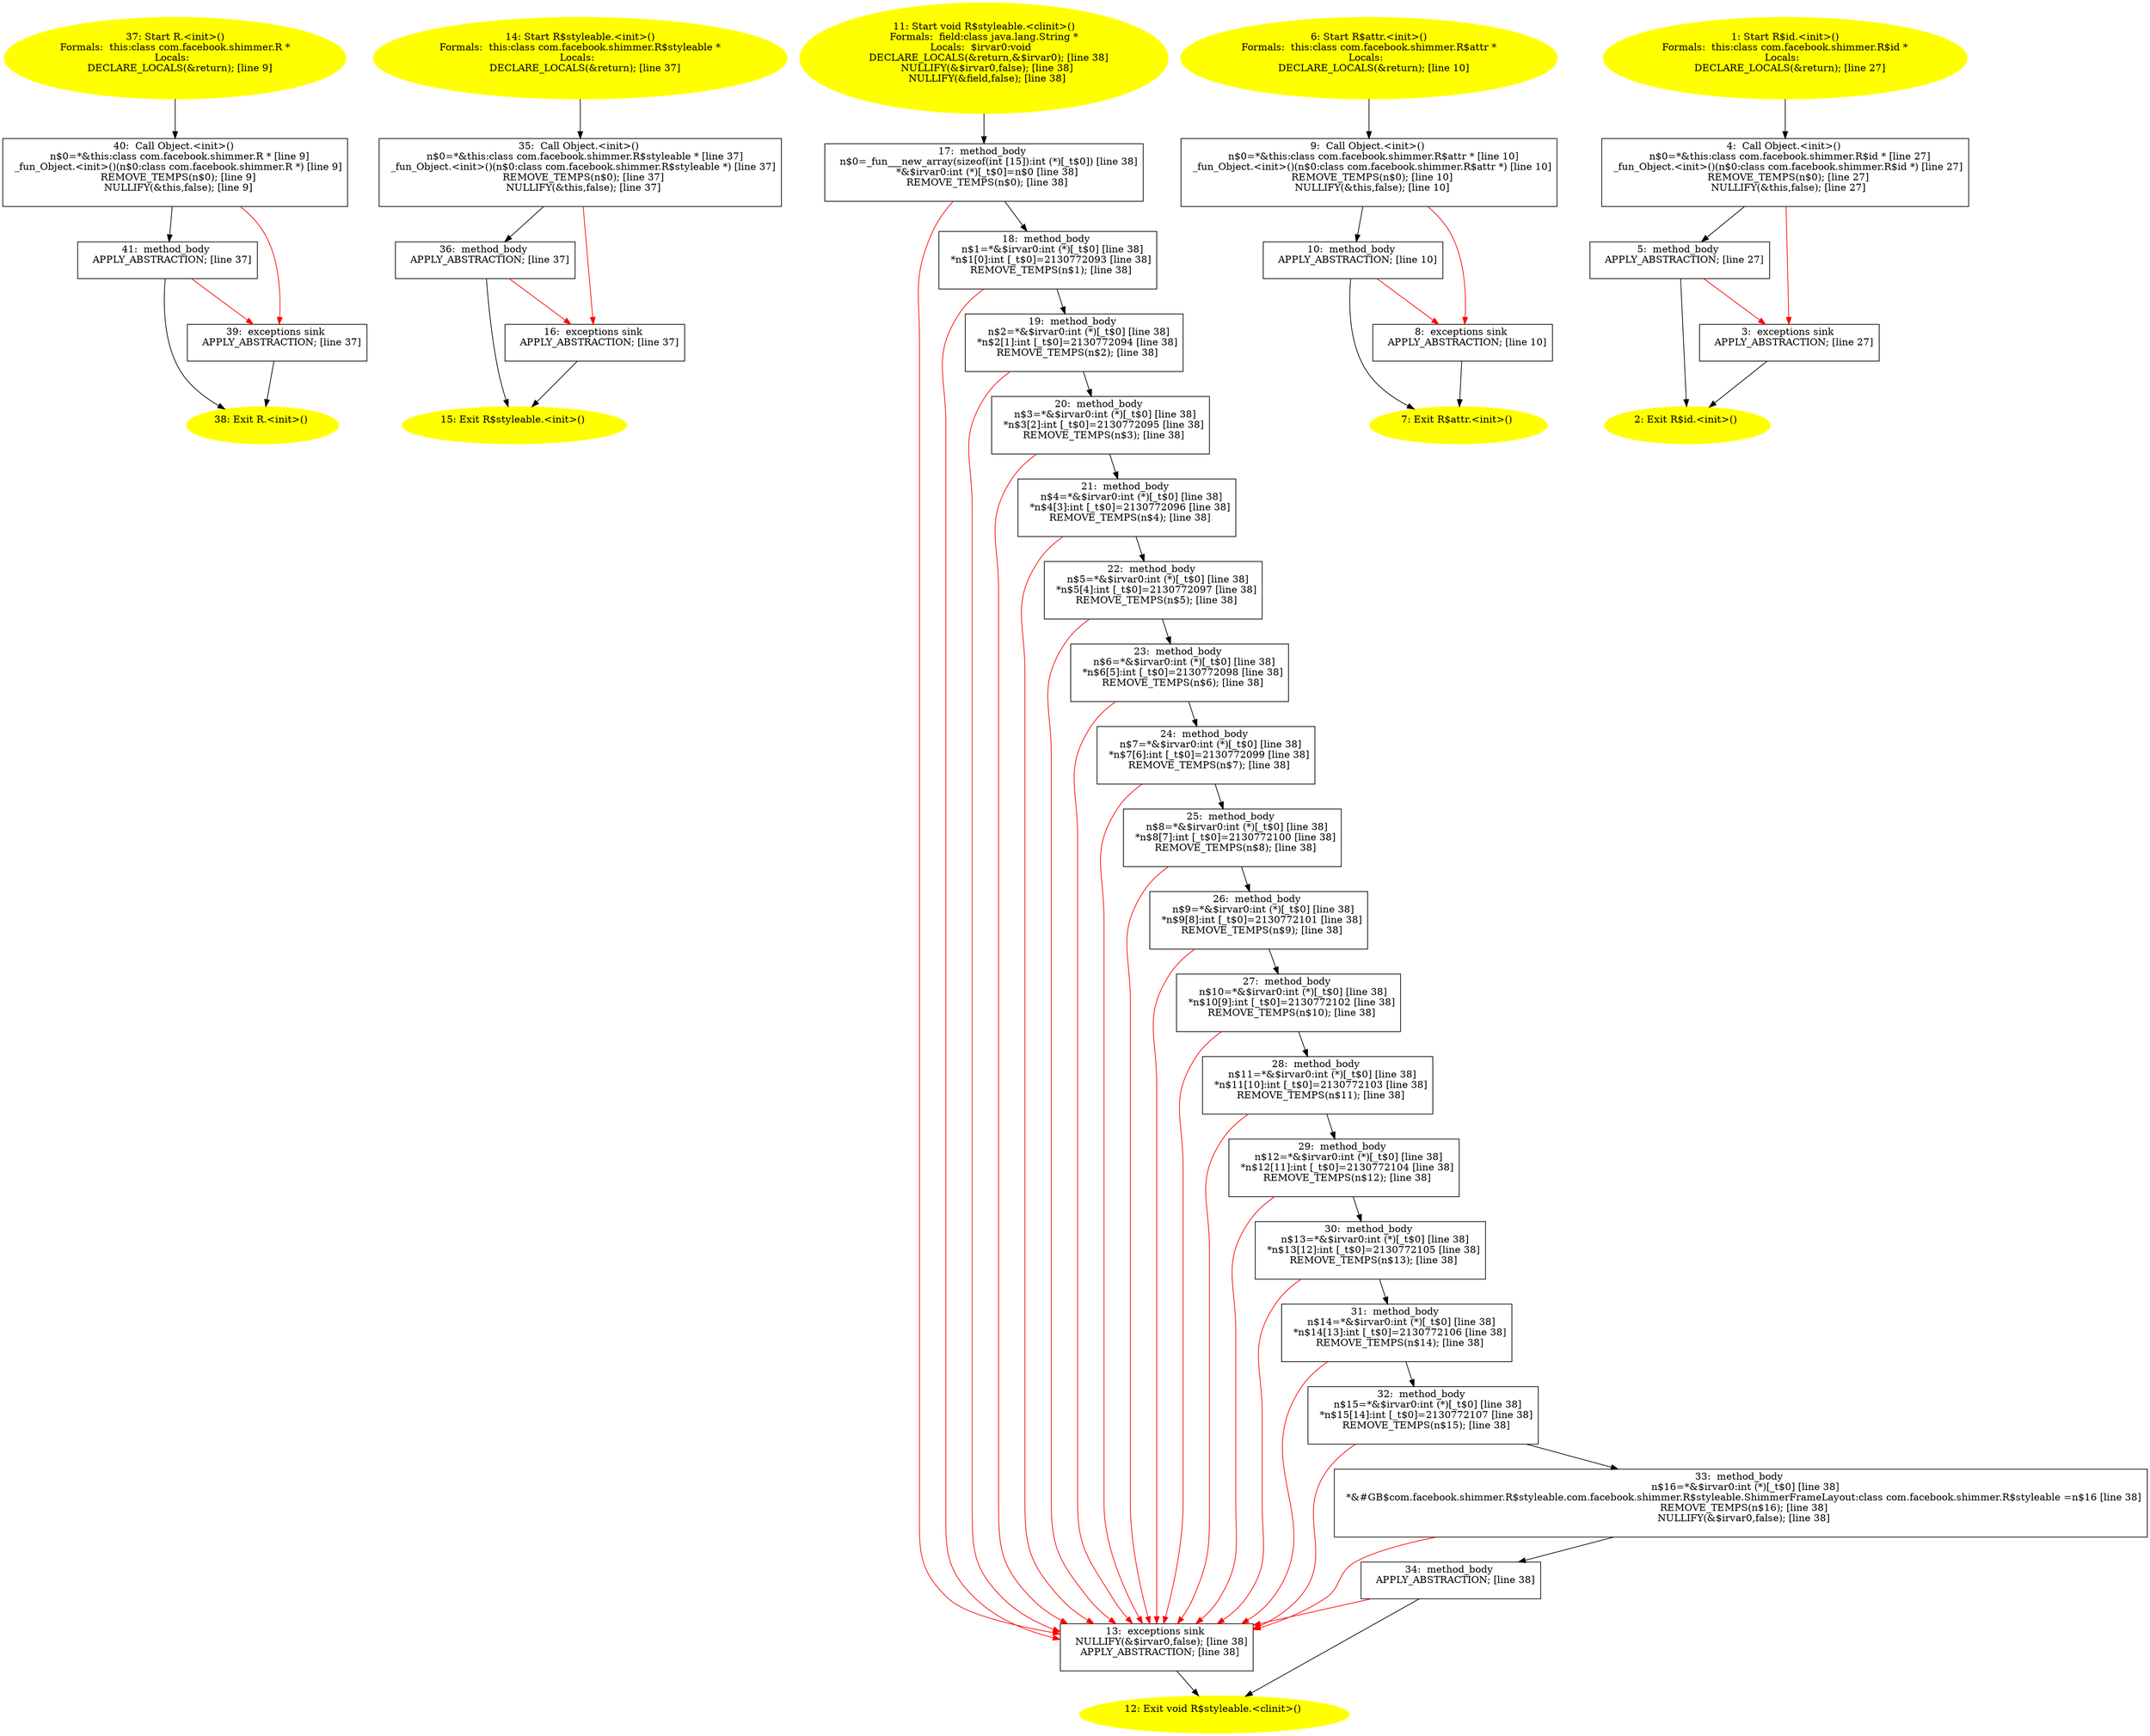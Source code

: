 digraph iCFG {
41 [label="41:  method_body \n   APPLY_ABSTRACTION; [line 37]\n " shape="box"]
	

	 41 -> 38 ;
	 41 -> 39 [color="red" ];
40 [label="40:  Call Object.<init>() \n   n$0=*&this:class com.facebook.shimmer.R * [line 9]\n  _fun_Object.<init>()(n$0:class com.facebook.shimmer.R *) [line 9]\n  REMOVE_TEMPS(n$0); [line 9]\n  NULLIFY(&this,false); [line 9]\n " shape="box"]
	

	 40 -> 41 ;
	 40 -> 39 [color="red" ];
39 [label="39:  exceptions sink \n   APPLY_ABSTRACTION; [line 37]\n " shape="box"]
	

	 39 -> 38 ;
38 [label="38: Exit R.<init>() \n  " color=yellow style=filled]
	

37 [label="37: Start R.<init>()\nFormals:  this:class com.facebook.shimmer.R *\nLocals:  \n   DECLARE_LOCALS(&return); [line 9]\n " color=yellow style=filled]
	

	 37 -> 40 ;
36 [label="36:  method_body \n   APPLY_ABSTRACTION; [line 37]\n " shape="box"]
	

	 36 -> 15 ;
	 36 -> 16 [color="red" ];
35 [label="35:  Call Object.<init>() \n   n$0=*&this:class com.facebook.shimmer.R$styleable * [line 37]\n  _fun_Object.<init>()(n$0:class com.facebook.shimmer.R$styleable *) [line 37]\n  REMOVE_TEMPS(n$0); [line 37]\n  NULLIFY(&this,false); [line 37]\n " shape="box"]
	

	 35 -> 36 ;
	 35 -> 16 [color="red" ];
34 [label="34:  method_body \n   APPLY_ABSTRACTION; [line 38]\n " shape="box"]
	

	 34 -> 12 ;
	 34 -> 13 [color="red" ];
33 [label="33:  method_body \n   n$16=*&$irvar0:int (*)[_t$0] [line 38]\n  *&#GB$com.facebook.shimmer.R$styleable.com.facebook.shimmer.R$styleable.ShimmerFrameLayout:class com.facebook.shimmer.R$styleable =n$16 [line 38]\n  REMOVE_TEMPS(n$16); [line 38]\n  NULLIFY(&$irvar0,false); [line 38]\n " shape="box"]
	

	 33 -> 34 ;
	 33 -> 13 [color="red" ];
32 [label="32:  method_body \n   n$15=*&$irvar0:int (*)[_t$0] [line 38]\n  *n$15[14]:int [_t$0]=2130772107 [line 38]\n  REMOVE_TEMPS(n$15); [line 38]\n " shape="box"]
	

	 32 -> 33 ;
	 32 -> 13 [color="red" ];
31 [label="31:  method_body \n   n$14=*&$irvar0:int (*)[_t$0] [line 38]\n  *n$14[13]:int [_t$0]=2130772106 [line 38]\n  REMOVE_TEMPS(n$14); [line 38]\n " shape="box"]
	

	 31 -> 32 ;
	 31 -> 13 [color="red" ];
30 [label="30:  method_body \n   n$13=*&$irvar0:int (*)[_t$0] [line 38]\n  *n$13[12]:int [_t$0]=2130772105 [line 38]\n  REMOVE_TEMPS(n$13); [line 38]\n " shape="box"]
	

	 30 -> 31 ;
	 30 -> 13 [color="red" ];
29 [label="29:  method_body \n   n$12=*&$irvar0:int (*)[_t$0] [line 38]\n  *n$12[11]:int [_t$0]=2130772104 [line 38]\n  REMOVE_TEMPS(n$12); [line 38]\n " shape="box"]
	

	 29 -> 30 ;
	 29 -> 13 [color="red" ];
28 [label="28:  method_body \n   n$11=*&$irvar0:int (*)[_t$0] [line 38]\n  *n$11[10]:int [_t$0]=2130772103 [line 38]\n  REMOVE_TEMPS(n$11); [line 38]\n " shape="box"]
	

	 28 -> 29 ;
	 28 -> 13 [color="red" ];
27 [label="27:  method_body \n   n$10=*&$irvar0:int (*)[_t$0] [line 38]\n  *n$10[9]:int [_t$0]=2130772102 [line 38]\n  REMOVE_TEMPS(n$10); [line 38]\n " shape="box"]
	

	 27 -> 28 ;
	 27 -> 13 [color="red" ];
26 [label="26:  method_body \n   n$9=*&$irvar0:int (*)[_t$0] [line 38]\n  *n$9[8]:int [_t$0]=2130772101 [line 38]\n  REMOVE_TEMPS(n$9); [line 38]\n " shape="box"]
	

	 26 -> 27 ;
	 26 -> 13 [color="red" ];
25 [label="25:  method_body \n   n$8=*&$irvar0:int (*)[_t$0] [line 38]\n  *n$8[7]:int [_t$0]=2130772100 [line 38]\n  REMOVE_TEMPS(n$8); [line 38]\n " shape="box"]
	

	 25 -> 26 ;
	 25 -> 13 [color="red" ];
24 [label="24:  method_body \n   n$7=*&$irvar0:int (*)[_t$0] [line 38]\n  *n$7[6]:int [_t$0]=2130772099 [line 38]\n  REMOVE_TEMPS(n$7); [line 38]\n " shape="box"]
	

	 24 -> 25 ;
	 24 -> 13 [color="red" ];
23 [label="23:  method_body \n   n$6=*&$irvar0:int (*)[_t$0] [line 38]\n  *n$6[5]:int [_t$0]=2130772098 [line 38]\n  REMOVE_TEMPS(n$6); [line 38]\n " shape="box"]
	

	 23 -> 24 ;
	 23 -> 13 [color="red" ];
22 [label="22:  method_body \n   n$5=*&$irvar0:int (*)[_t$0] [line 38]\n  *n$5[4]:int [_t$0]=2130772097 [line 38]\n  REMOVE_TEMPS(n$5); [line 38]\n " shape="box"]
	

	 22 -> 23 ;
	 22 -> 13 [color="red" ];
21 [label="21:  method_body \n   n$4=*&$irvar0:int (*)[_t$0] [line 38]\n  *n$4[3]:int [_t$0]=2130772096 [line 38]\n  REMOVE_TEMPS(n$4); [line 38]\n " shape="box"]
	

	 21 -> 22 ;
	 21 -> 13 [color="red" ];
20 [label="20:  method_body \n   n$3=*&$irvar0:int (*)[_t$0] [line 38]\n  *n$3[2]:int [_t$0]=2130772095 [line 38]\n  REMOVE_TEMPS(n$3); [line 38]\n " shape="box"]
	

	 20 -> 21 ;
	 20 -> 13 [color="red" ];
19 [label="19:  method_body \n   n$2=*&$irvar0:int (*)[_t$0] [line 38]\n  *n$2[1]:int [_t$0]=2130772094 [line 38]\n  REMOVE_TEMPS(n$2); [line 38]\n " shape="box"]
	

	 19 -> 20 ;
	 19 -> 13 [color="red" ];
18 [label="18:  method_body \n   n$1=*&$irvar0:int (*)[_t$0] [line 38]\n  *n$1[0]:int [_t$0]=2130772093 [line 38]\n  REMOVE_TEMPS(n$1); [line 38]\n " shape="box"]
	

	 18 -> 19 ;
	 18 -> 13 [color="red" ];
17 [label="17:  method_body \n   n$0=_fun___new_array(sizeof(int [15]):int (*)[_t$0]) [line 38]\n  *&$irvar0:int (*)[_t$0]=n$0 [line 38]\n  REMOVE_TEMPS(n$0); [line 38]\n " shape="box"]
	

	 17 -> 18 ;
	 17 -> 13 [color="red" ];
16 [label="16:  exceptions sink \n   APPLY_ABSTRACTION; [line 37]\n " shape="box"]
	

	 16 -> 15 ;
15 [label="15: Exit R$styleable.<init>() \n  " color=yellow style=filled]
	

14 [label="14: Start R$styleable.<init>()\nFormals:  this:class com.facebook.shimmer.R$styleable *\nLocals:  \n   DECLARE_LOCALS(&return); [line 37]\n " color=yellow style=filled]
	

	 14 -> 35 ;
13 [label="13:  exceptions sink \n   NULLIFY(&$irvar0,false); [line 38]\n  APPLY_ABSTRACTION; [line 38]\n " shape="box"]
	

	 13 -> 12 ;
12 [label="12: Exit void R$styleable.<clinit>() \n  " color=yellow style=filled]
	

11 [label="11: Start void R$styleable.<clinit>()\nFormals:  field:class java.lang.String *\nLocals:  $irvar0:void  \n   DECLARE_LOCALS(&return,&$irvar0); [line 38]\n  NULLIFY(&$irvar0,false); [line 38]\n  NULLIFY(&field,false); [line 38]\n " color=yellow style=filled]
	

	 11 -> 17 ;
10 [label="10:  method_body \n   APPLY_ABSTRACTION; [line 10]\n " shape="box"]
	

	 10 -> 7 ;
	 10 -> 8 [color="red" ];
9 [label="9:  Call Object.<init>() \n   n$0=*&this:class com.facebook.shimmer.R$attr * [line 10]\n  _fun_Object.<init>()(n$0:class com.facebook.shimmer.R$attr *) [line 10]\n  REMOVE_TEMPS(n$0); [line 10]\n  NULLIFY(&this,false); [line 10]\n " shape="box"]
	

	 9 -> 10 ;
	 9 -> 8 [color="red" ];
8 [label="8:  exceptions sink \n   APPLY_ABSTRACTION; [line 10]\n " shape="box"]
	

	 8 -> 7 ;
7 [label="7: Exit R$attr.<init>() \n  " color=yellow style=filled]
	

6 [label="6: Start R$attr.<init>()\nFormals:  this:class com.facebook.shimmer.R$attr *\nLocals:  \n   DECLARE_LOCALS(&return); [line 10]\n " color=yellow style=filled]
	

	 6 -> 9 ;
5 [label="5:  method_body \n   APPLY_ABSTRACTION; [line 27]\n " shape="box"]
	

	 5 -> 2 ;
	 5 -> 3 [color="red" ];
4 [label="4:  Call Object.<init>() \n   n$0=*&this:class com.facebook.shimmer.R$id * [line 27]\n  _fun_Object.<init>()(n$0:class com.facebook.shimmer.R$id *) [line 27]\n  REMOVE_TEMPS(n$0); [line 27]\n  NULLIFY(&this,false); [line 27]\n " shape="box"]
	

	 4 -> 5 ;
	 4 -> 3 [color="red" ];
3 [label="3:  exceptions sink \n   APPLY_ABSTRACTION; [line 27]\n " shape="box"]
	

	 3 -> 2 ;
2 [label="2: Exit R$id.<init>() \n  " color=yellow style=filled]
	

1 [label="1: Start R$id.<init>()\nFormals:  this:class com.facebook.shimmer.R$id *\nLocals:  \n   DECLARE_LOCALS(&return); [line 27]\n " color=yellow style=filled]
	

	 1 -> 4 ;
}
